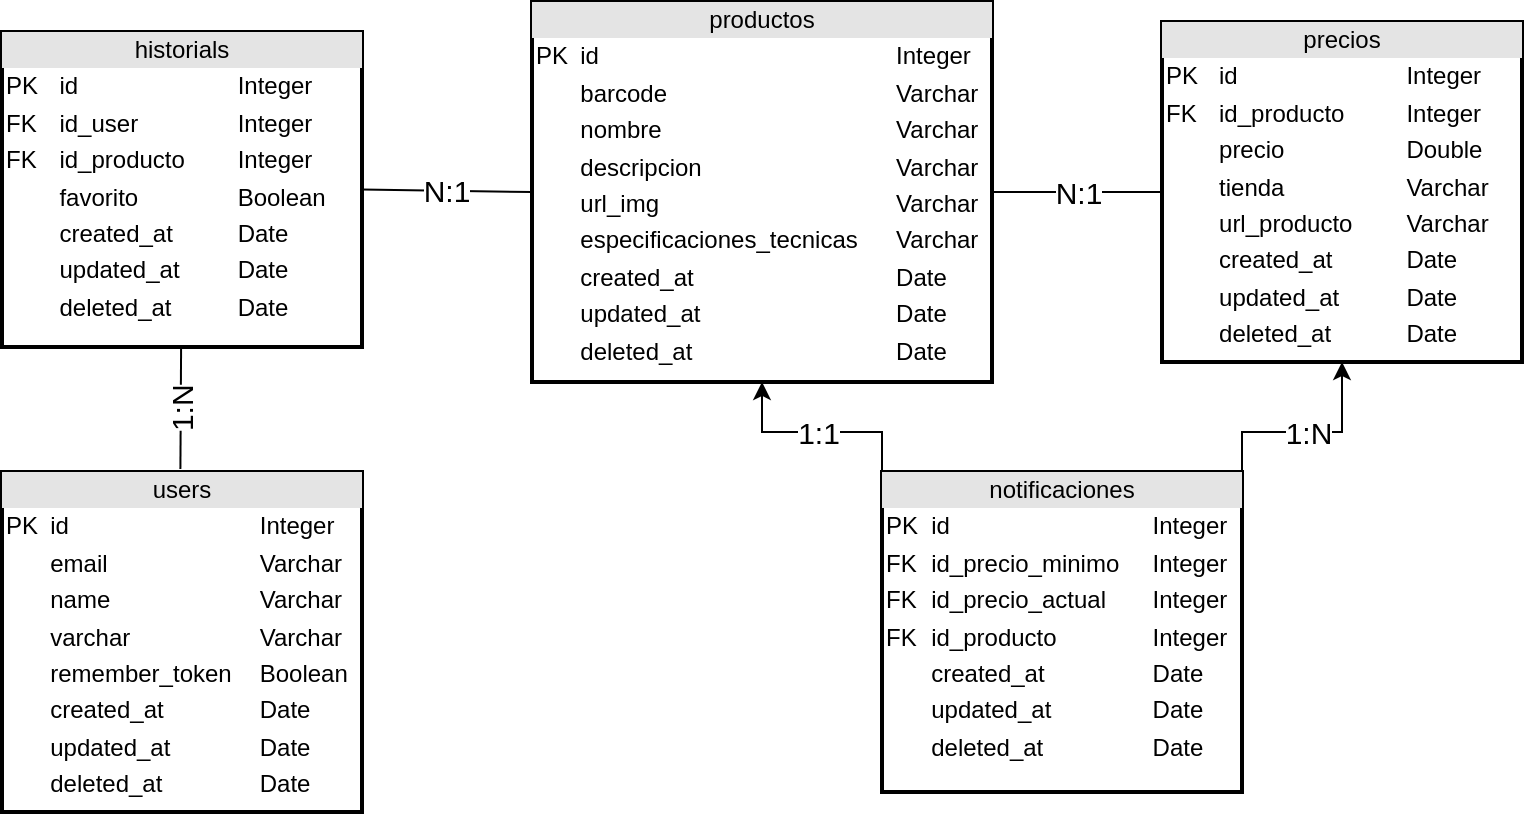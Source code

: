 <mxfile version="18.2.1" type="device"><diagram id="C5RBs43oDa-KdzZeNtuy" name="Page-1"><mxGraphModel dx="1185" dy="1804" grid="1" gridSize="10" guides="1" tooltips="1" connect="1" arrows="1" fold="1" page="1" pageScale="1" pageWidth="827" pageHeight="1169" math="0" shadow="0"><root><mxCell id="WIyWlLk6GJQsqaUBKTNV-0"/><mxCell id="WIyWlLk6GJQsqaUBKTNV-1" parent="WIyWlLk6GJQsqaUBKTNV-0"/><mxCell id="_ARaFnPeRqiXbHd_ETdu-40" value="&lt;div style=&quot;text-align: center; box-sizing: border-box; width: 100%; background: rgb(228, 228, 228); padding: 2px;&quot;&gt;users&lt;/div&gt;&lt;table style=&quot;width:100%;font-size:1em;&quot; cellpadding=&quot;2&quot; cellspacing=&quot;0&quot;&gt;&lt;tbody&gt;&lt;tr&gt;&lt;td&gt;PK&lt;br&gt;&lt;/td&gt;&lt;td&gt;id&lt;/td&gt;&lt;td&gt;Integer&lt;/td&gt;&lt;/tr&gt;&lt;tr&gt;&lt;td&gt;&lt;br&gt;&lt;/td&gt;&lt;td&gt;email&lt;/td&gt;&lt;td&gt;Varchar&lt;/td&gt;&lt;/tr&gt;&lt;tr&gt;&lt;td&gt;&lt;br&gt;&lt;/td&gt;&lt;td&gt;name&lt;/td&gt;&lt;td&gt;Varchar&lt;br&gt;&lt;/td&gt;&lt;/tr&gt;&lt;tr&gt;&lt;td&gt;&lt;/td&gt;&lt;td&gt;varchar&lt;/td&gt;&lt;td&gt;Varchar&lt;br&gt;&lt;/td&gt;&lt;/tr&gt;&lt;tr&gt;&lt;td&gt;&lt;br&gt;&lt;/td&gt;&lt;td&gt;remember_token&lt;/td&gt;&lt;td&gt;Boolean&lt;/td&gt;&lt;/tr&gt;&lt;tr&gt;&lt;td&gt;&lt;br&gt;&lt;/td&gt;&lt;td&gt;created_at&lt;/td&gt;&lt;td&gt;Date&lt;/td&gt;&lt;/tr&gt;&lt;tr&gt;&lt;td&gt;&lt;br&gt;&lt;/td&gt;&lt;td&gt;updated_at&lt;/td&gt;&lt;td&gt;Date&lt;/td&gt;&lt;/tr&gt;&lt;tr&gt;&lt;td&gt;&lt;br&gt;&lt;/td&gt;&lt;td&gt;deleted_at&lt;/td&gt;&lt;td&gt;Date&lt;/td&gt;&lt;/tr&gt;&lt;/tbody&gt;&lt;/table&gt;" style="verticalAlign=top;align=left;overflow=fill;html=1;strokeColor=default;perimeterSpacing=10;strokeWidth=2;" parent="WIyWlLk6GJQsqaUBKTNV-1" vertex="1"><mxGeometry x="20" y="190" width="180" height="170" as="geometry"/></mxCell><mxCell id="iQPSYJR2PpB-0ks580rj-8" value="N:1" style="edgeStyle=none;rounded=0;orthogonalLoop=1;jettySize=auto;html=1;entryX=1;entryY=0.5;entryDx=0;entryDy=0;fontSize=15;endArrow=none;endFill=0;" edge="1" parent="WIyWlLk6GJQsqaUBKTNV-1" source="_ARaFnPeRqiXbHd_ETdu-62" target="51vXQsHNJf5C8rF4GiSG-0"><mxGeometry relative="1" as="geometry"/></mxCell><mxCell id="_ARaFnPeRqiXbHd_ETdu-62" value="&lt;div style=&quot;text-align: center; box-sizing: border-box; width: 100%; background: rgb(228, 228, 228); padding: 2px;&quot;&gt;precios&lt;/div&gt;&lt;table style=&quot;width:100%;font-size:1em;&quot; cellpadding=&quot;2&quot; cellspacing=&quot;0&quot;&gt;&lt;tbody&gt;&lt;tr&gt;&lt;td&gt;PK&lt;br&gt;&lt;/td&gt;&lt;td&gt;id&lt;/td&gt;&lt;td&gt;Integer&lt;/td&gt;&lt;/tr&gt;&lt;tr&gt;&lt;td&gt;FK&lt;/td&gt;&lt;td&gt;id_producto&lt;/td&gt;&lt;td&gt;Integer&lt;/td&gt;&lt;/tr&gt;&lt;tr&gt;&lt;td&gt;&lt;/td&gt;&lt;td&gt;precio&lt;/td&gt;&lt;td&gt;Double&lt;br&gt;&lt;/td&gt;&lt;/tr&gt;&lt;tr&gt;&lt;td&gt;&lt;br&gt;&lt;/td&gt;&lt;td&gt;tienda&lt;/td&gt;&lt;td&gt;Varchar&lt;br&gt;&lt;/td&gt;&lt;/tr&gt;&lt;tr&gt;&lt;td&gt;&lt;br&gt;&lt;/td&gt;&lt;td&gt;url_producto&lt;/td&gt;&lt;td&gt;Varchar&lt;/td&gt;&lt;/tr&gt;&lt;tr&gt;&lt;td&gt;&lt;br&gt;&lt;/td&gt;&lt;td&gt;created_at&lt;/td&gt;&lt;td&gt;Date&lt;/td&gt;&lt;/tr&gt;&lt;tr&gt;&lt;td&gt;&lt;br&gt;&lt;/td&gt;&lt;td&gt;updated_at&lt;/td&gt;&lt;td&gt;Date&lt;/td&gt;&lt;/tr&gt;&lt;tr&gt;&lt;td&gt;&lt;br&gt;&lt;/td&gt;&lt;td&gt;deleted_at&lt;br&gt;&lt;/td&gt;&lt;td&gt;Date&lt;/td&gt;&lt;/tr&gt;&lt;/tbody&gt;&lt;/table&gt;" style="verticalAlign=top;align=left;overflow=fill;html=1;strokeWidth=2;" parent="WIyWlLk6GJQsqaUBKTNV-1" vertex="1"><mxGeometry x="600" y="-35" width="180" height="170" as="geometry"/></mxCell><mxCell id="51vXQsHNJf5C8rF4GiSG-0" value="&lt;div style=&quot;text-align: center; box-sizing: border-box; width: 100%; background: rgb(228, 228, 228); padding: 2px;&quot;&gt;productos&lt;/div&gt;&lt;table style=&quot;width:100%;font-size:1em;&quot; cellpadding=&quot;2&quot; cellspacing=&quot;0&quot;&gt;&lt;tbody&gt;&lt;tr&gt;&lt;td&gt;PK&lt;br&gt;&lt;/td&gt;&lt;td&gt;id&lt;/td&gt;&lt;td&gt;Integer&lt;/td&gt;&lt;/tr&gt;&lt;tr&gt;&lt;td&gt;&lt;br&gt;&lt;/td&gt;&lt;td&gt;barcode&lt;/td&gt;&lt;td&gt;Varchar&lt;/td&gt;&lt;/tr&gt;&lt;tr&gt;&lt;td&gt;&lt;br&gt;&lt;/td&gt;&lt;td&gt;nombre&lt;br&gt;&lt;/td&gt;&lt;td&gt;Varchar&lt;br&gt;&lt;/td&gt;&lt;/tr&gt;&lt;tr&gt;&lt;td&gt;&lt;/td&gt;&lt;td&gt;descripcion&lt;/td&gt;&lt;td&gt;Varchar&lt;br&gt;&lt;/td&gt;&lt;/tr&gt;&lt;tr&gt;&lt;td&gt;&lt;br&gt;&lt;/td&gt;&lt;td&gt;url_img&lt;/td&gt;&lt;td&gt;Varchar&lt;/td&gt;&lt;/tr&gt;&lt;tr&gt;&lt;td&gt;&lt;br&gt;&lt;/td&gt;&lt;td&gt;especificaciones_tecnicas&lt;/td&gt;&lt;td&gt;Varchar&lt;/td&gt;&lt;/tr&gt;&lt;tr&gt;&lt;td&gt;&lt;br&gt;&lt;/td&gt;&lt;td&gt;created_at&lt;/td&gt;&lt;td&gt;Date&lt;/td&gt;&lt;/tr&gt;&lt;tr&gt;&lt;td&gt;&lt;br&gt;&lt;/td&gt;&lt;td&gt;updated_at&lt;/td&gt;&lt;td&gt;Date&lt;br&gt;&lt;/td&gt;&lt;/tr&gt;&lt;tr&gt;&lt;td&gt;&lt;br&gt;&lt;/td&gt;&lt;td&gt;deleted_at&lt;br&gt;&lt;/td&gt;&lt;td&gt;Date&lt;br&gt;&lt;/td&gt;&lt;/tr&gt;&lt;/tbody&gt;&lt;/table&gt;" style="verticalAlign=top;align=left;overflow=fill;html=1;strokeWidth=2;" parent="WIyWlLk6GJQsqaUBKTNV-1" vertex="1"><mxGeometry x="285" y="-45" width="230" height="190" as="geometry"/></mxCell><mxCell id="iQPSYJR2PpB-0ks580rj-6" value="N:1" style="edgeStyle=none;rounded=0;orthogonalLoop=1;jettySize=auto;html=1;exitX=1;exitY=0.5;exitDx=0;exitDy=0;entryX=0;entryY=0.5;entryDx=0;entryDy=0;fontSize=15;endArrow=none;endFill=0;" edge="1" parent="WIyWlLk6GJQsqaUBKTNV-1" source="51vXQsHNJf5C8rF4GiSG-1" target="51vXQsHNJf5C8rF4GiSG-0"><mxGeometry relative="1" as="geometry"/></mxCell><mxCell id="iQPSYJR2PpB-0ks580rj-7" value="1:N" style="edgeStyle=none;rounded=0;orthogonalLoop=1;jettySize=auto;html=1;entryX=0.496;entryY=0.045;entryDx=0;entryDy=0;entryPerimeter=0;fontSize=15;endArrow=none;endFill=0;labelPosition=center;verticalLabelPosition=middle;align=center;verticalAlign=middle;horizontal=0;" edge="1" parent="WIyWlLk6GJQsqaUBKTNV-1" source="51vXQsHNJf5C8rF4GiSG-1" target="_ARaFnPeRqiXbHd_ETdu-40"><mxGeometry relative="1" as="geometry"/></mxCell><mxCell id="51vXQsHNJf5C8rF4GiSG-1" value="&lt;div style=&quot;text-align: center; box-sizing: border-box; width: 100%; background: rgb(228, 228, 228); padding: 2px;&quot;&gt;historials&lt;/div&gt;&lt;table style=&quot;width: 100%; font-size: 1em;&quot; cellpadding=&quot;2&quot; cellspacing=&quot;0&quot;&gt;&lt;tbody&gt;&lt;tr&gt;&lt;td&gt;PK&lt;/td&gt;&lt;td&gt;id&lt;/td&gt;&lt;td&gt;Integer&lt;/td&gt;&lt;/tr&gt;&lt;tr&gt;&lt;td&gt;FK&lt;br&gt;&lt;/td&gt;&lt;td&gt;id_user&lt;/td&gt;&lt;td&gt;Integer&lt;/td&gt;&lt;/tr&gt;&lt;tr&gt;&lt;td&gt;FK&lt;/td&gt;&lt;td&gt;id_producto&lt;br&gt;&lt;/td&gt;&lt;td&gt;Integer&lt;br&gt;&lt;/td&gt;&lt;/tr&gt;&lt;tr&gt;&lt;td&gt;&lt;br&gt;&lt;/td&gt;&lt;td&gt;favorito&lt;/td&gt;&lt;td&gt;Boolean&lt;/td&gt;&lt;/tr&gt;&lt;tr&gt;&lt;td&gt;&lt;br&gt;&lt;/td&gt;&lt;td&gt;created_at&lt;/td&gt;&lt;td&gt;Date&lt;/td&gt;&lt;/tr&gt;&lt;tr&gt;&lt;td&gt;&lt;br&gt;&lt;/td&gt;&lt;td&gt;updated_at&lt;br&gt;&lt;/td&gt;&lt;td&gt;Date&lt;/td&gt;&lt;/tr&gt;&lt;tr&gt;&lt;td&gt;&lt;br&gt;&lt;/td&gt;&lt;td&gt;deleted_at&lt;br&gt;&lt;/td&gt;&lt;td&gt;Date&lt;/td&gt;&lt;/tr&gt;&lt;/tbody&gt;&lt;/table&gt;" style="verticalAlign=top;align=left;overflow=fill;html=1;strokeWidth=2;" parent="WIyWlLk6GJQsqaUBKTNV-1" vertex="1"><mxGeometry x="20" y="-30" width="180" height="157.5" as="geometry"/></mxCell><mxCell id="iQPSYJR2PpB-0ks580rj-1" value="1:1" style="edgeStyle=orthogonalEdgeStyle;rounded=0;orthogonalLoop=1;jettySize=auto;html=1;fontSize=15;exitX=0;exitY=0;exitDx=0;exitDy=0;" edge="1" parent="WIyWlLk6GJQsqaUBKTNV-1" source="iQPSYJR2PpB-0ks580rj-0" target="51vXQsHNJf5C8rF4GiSG-0"><mxGeometry relative="1" as="geometry"><Array as="points"><mxPoint x="460" y="170"/><mxPoint x="400" y="170"/></Array></mxGeometry></mxCell><mxCell id="iQPSYJR2PpB-0ks580rj-2" value="1:N" style="edgeStyle=orthogonalEdgeStyle;rounded=0;orthogonalLoop=1;jettySize=auto;html=1;fontSize=15;exitX=1;exitY=0;exitDx=0;exitDy=0;" edge="1" parent="WIyWlLk6GJQsqaUBKTNV-1" source="iQPSYJR2PpB-0ks580rj-0" target="_ARaFnPeRqiXbHd_ETdu-62"><mxGeometry relative="1" as="geometry"><Array as="points"><mxPoint x="640" y="170"/><mxPoint x="690" y="170"/></Array></mxGeometry></mxCell><mxCell id="iQPSYJR2PpB-0ks580rj-0" value="&lt;div style=&quot;text-align: center; box-sizing: border-box; width: 100%; background: rgb(228, 228, 228); padding: 2px;&quot;&gt;notificaciones&lt;/div&gt;&lt;table style=&quot;width:100%;font-size:1em;&quot; cellpadding=&quot;2&quot; cellspacing=&quot;0&quot;&gt;&lt;tbody&gt;&lt;tr&gt;&lt;td&gt;PK&lt;/td&gt;&lt;td&gt;id&lt;/td&gt;&lt;td&gt;Integer&lt;/td&gt;&lt;/tr&gt;&lt;tr&gt;&lt;td&gt;FK&lt;br&gt;&lt;/td&gt;&lt;td&gt;id_precio_minimo&lt;/td&gt;&lt;td&gt;Integer&lt;/td&gt;&lt;/tr&gt;&lt;tr&gt;&lt;td&gt;FK&lt;/td&gt;&lt;td&gt;id_precio_actual&lt;br&gt;&lt;/td&gt;&lt;td&gt;Integer&lt;/td&gt;&lt;/tr&gt;&lt;tr&gt;&lt;td&gt;FK&lt;/td&gt;&lt;td&gt;id_producto&lt;br&gt;&lt;/td&gt;&lt;td&gt;Integer&lt;br&gt;&lt;/td&gt;&lt;/tr&gt;&lt;tr&gt;&lt;td&gt;&lt;br&gt;&lt;/td&gt;&lt;td&gt;created_at&lt;/td&gt;&lt;td&gt;Date&lt;/td&gt;&lt;/tr&gt;&lt;tr&gt;&lt;td&gt;&lt;br&gt;&lt;/td&gt;&lt;td&gt;updated_at&lt;br&gt;&lt;/td&gt;&lt;td&gt;Date&lt;/td&gt;&lt;/tr&gt;&lt;tr&gt;&lt;td&gt;&lt;br&gt;&lt;/td&gt;&lt;td&gt;deleted_at&lt;br&gt;&lt;/td&gt;&lt;td&gt;Date&lt;/td&gt;&lt;/tr&gt;&lt;tr&gt;&lt;td&gt;&lt;/td&gt;&lt;td&gt;&lt;/td&gt;&lt;td&gt;&lt;/td&gt;&lt;/tr&gt;&lt;/tbody&gt;&lt;/table&gt;" style="verticalAlign=top;align=left;overflow=fill;html=1;strokeWidth=2;" vertex="1" parent="WIyWlLk6GJQsqaUBKTNV-1"><mxGeometry x="460" y="190" width="180" height="160" as="geometry"/></mxCell></root></mxGraphModel></diagram></mxfile>